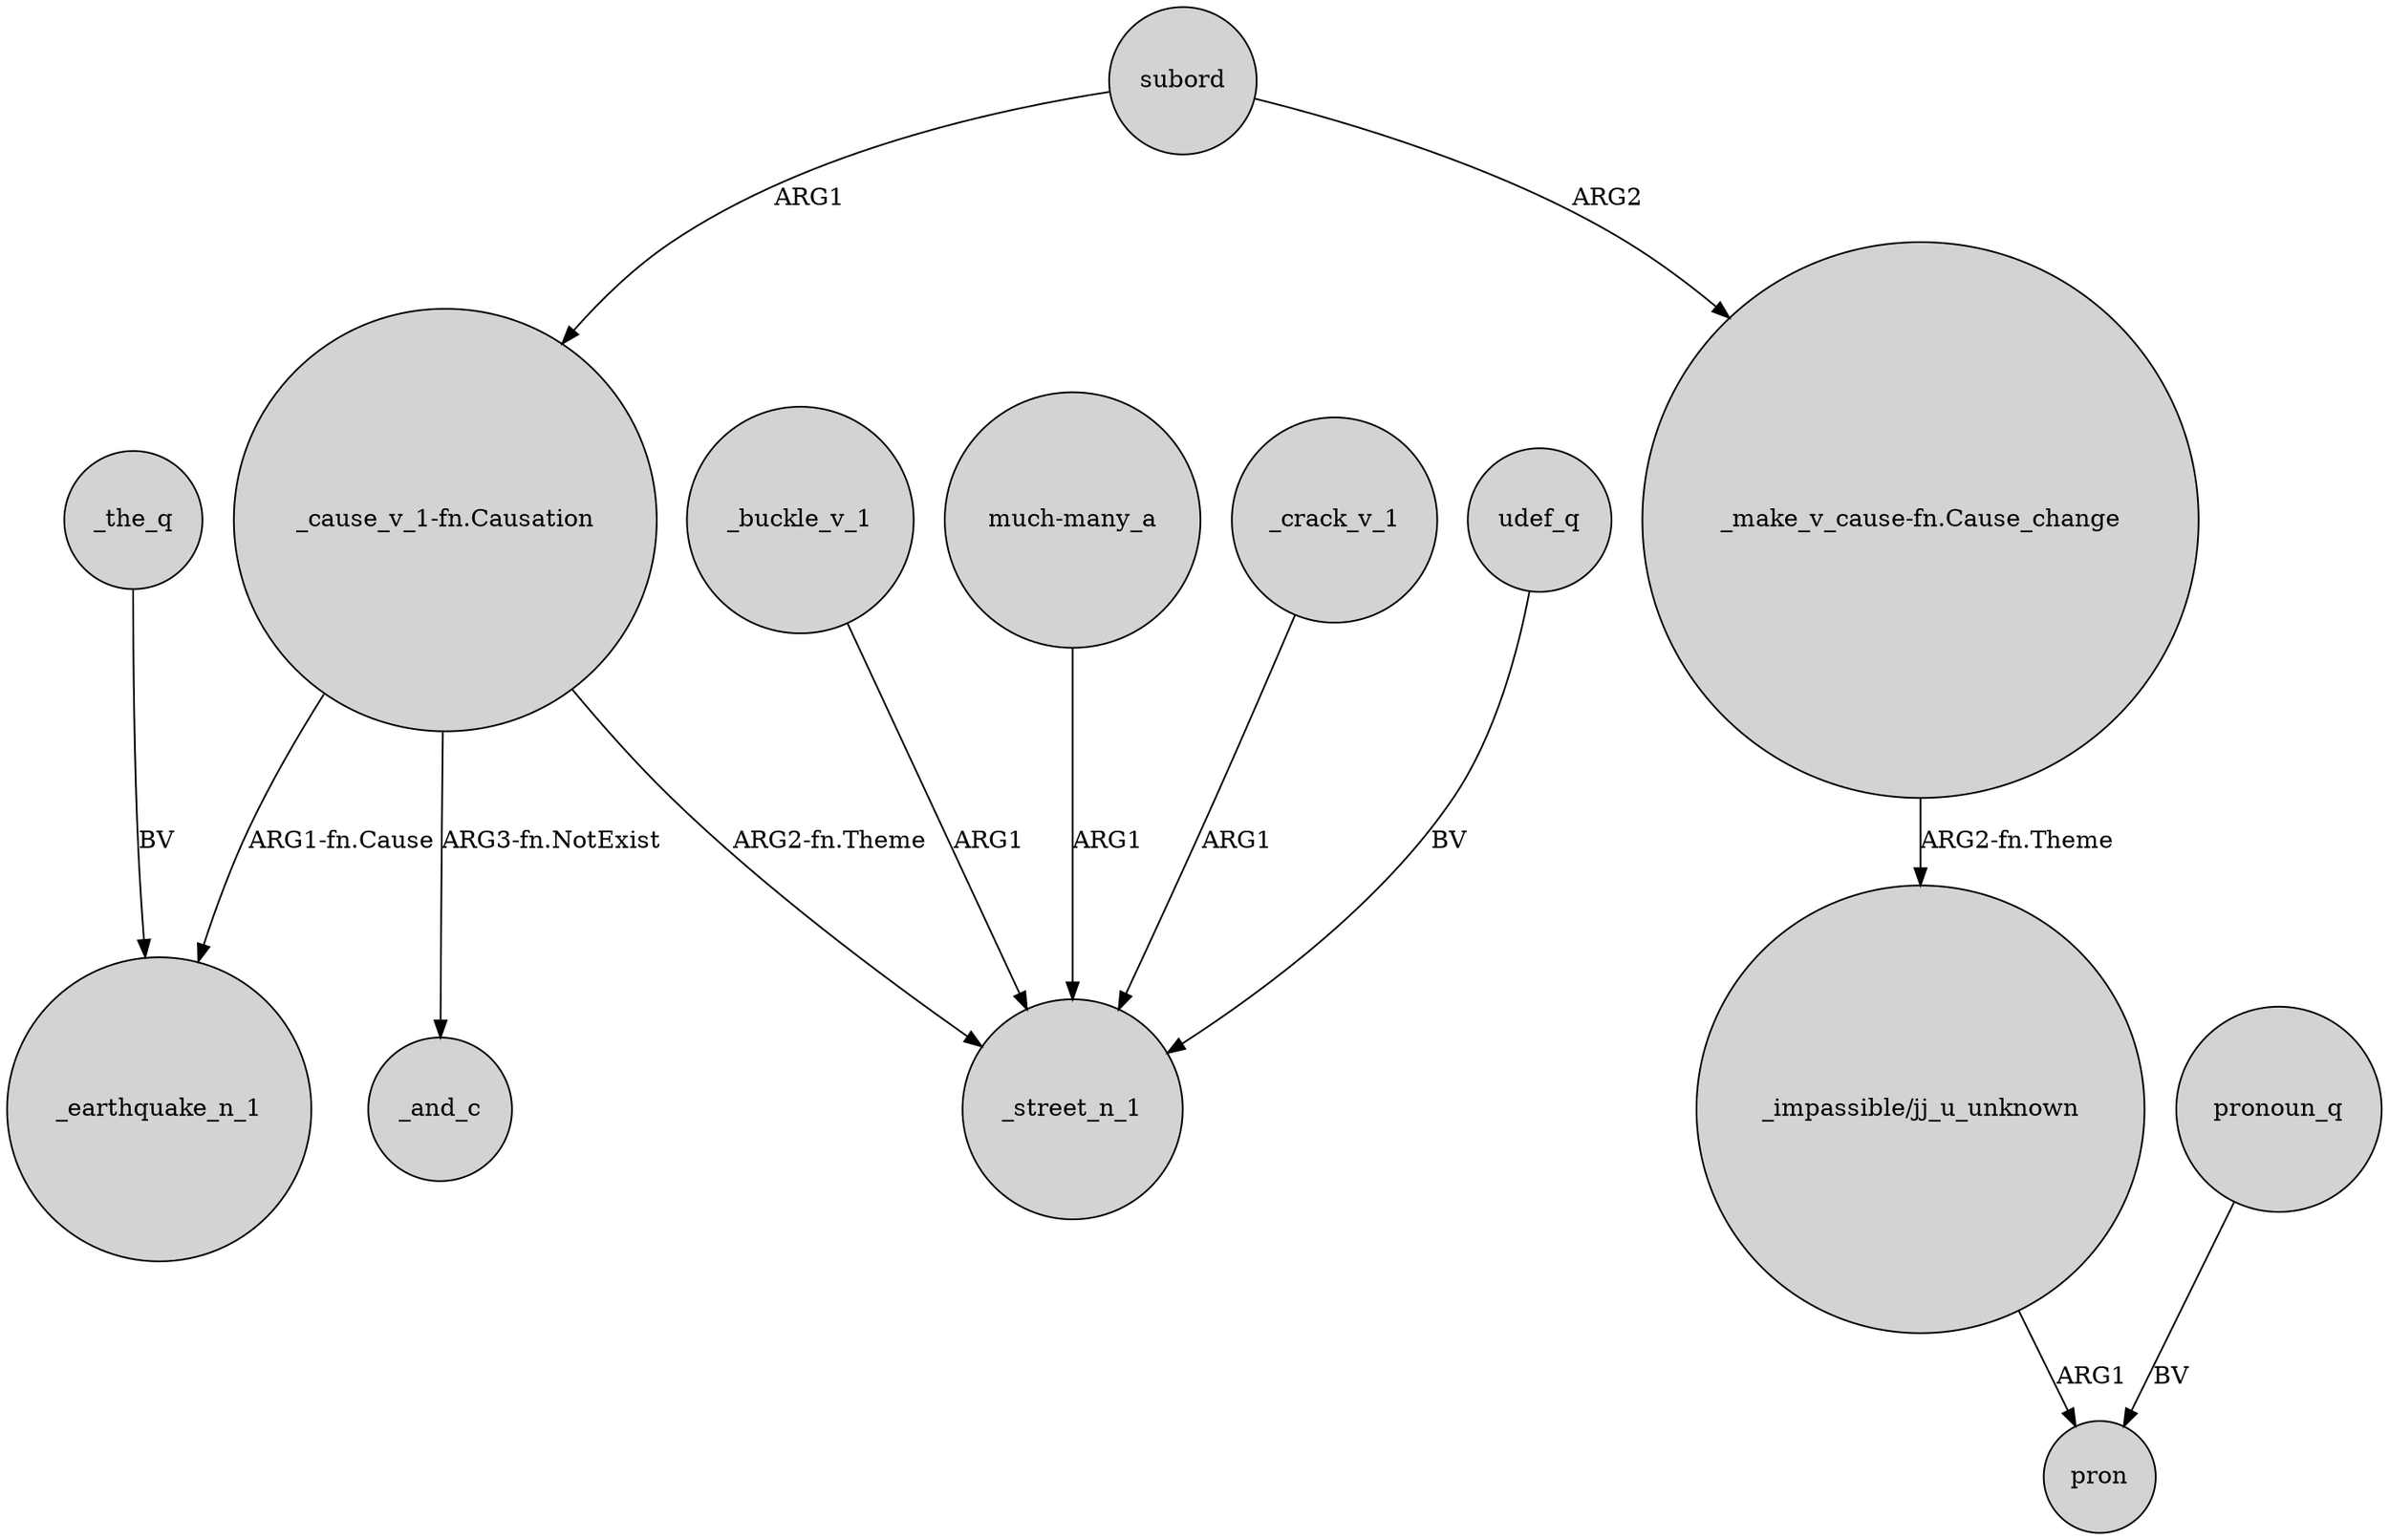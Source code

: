 digraph {
	node [shape=circle style=filled]
	_the_q -> _earthquake_n_1 [label=BV]
	"_cause_v_1-fn.Causation" -> _street_n_1 [label="ARG2-fn.Theme"]
	_buckle_v_1 -> _street_n_1 [label=ARG1]
	subord -> "_cause_v_1-fn.Causation" [label=ARG1]
	subord -> "_make_v_cause-fn.Cause_change" [label=ARG2]
	"much-many_a" -> _street_n_1 [label=ARG1]
	"_cause_v_1-fn.Causation" -> _and_c [label="ARG3-fn.NotExist"]
	"_make_v_cause-fn.Cause_change" -> "_impassible/jj_u_unknown" [label="ARG2-fn.Theme"]
	_crack_v_1 -> _street_n_1 [label=ARG1]
	"_impassible/jj_u_unknown" -> pron [label=ARG1]
	udef_q -> _street_n_1 [label=BV]
	"_cause_v_1-fn.Causation" -> _earthquake_n_1 [label="ARG1-fn.Cause"]
	pronoun_q -> pron [label=BV]
}

